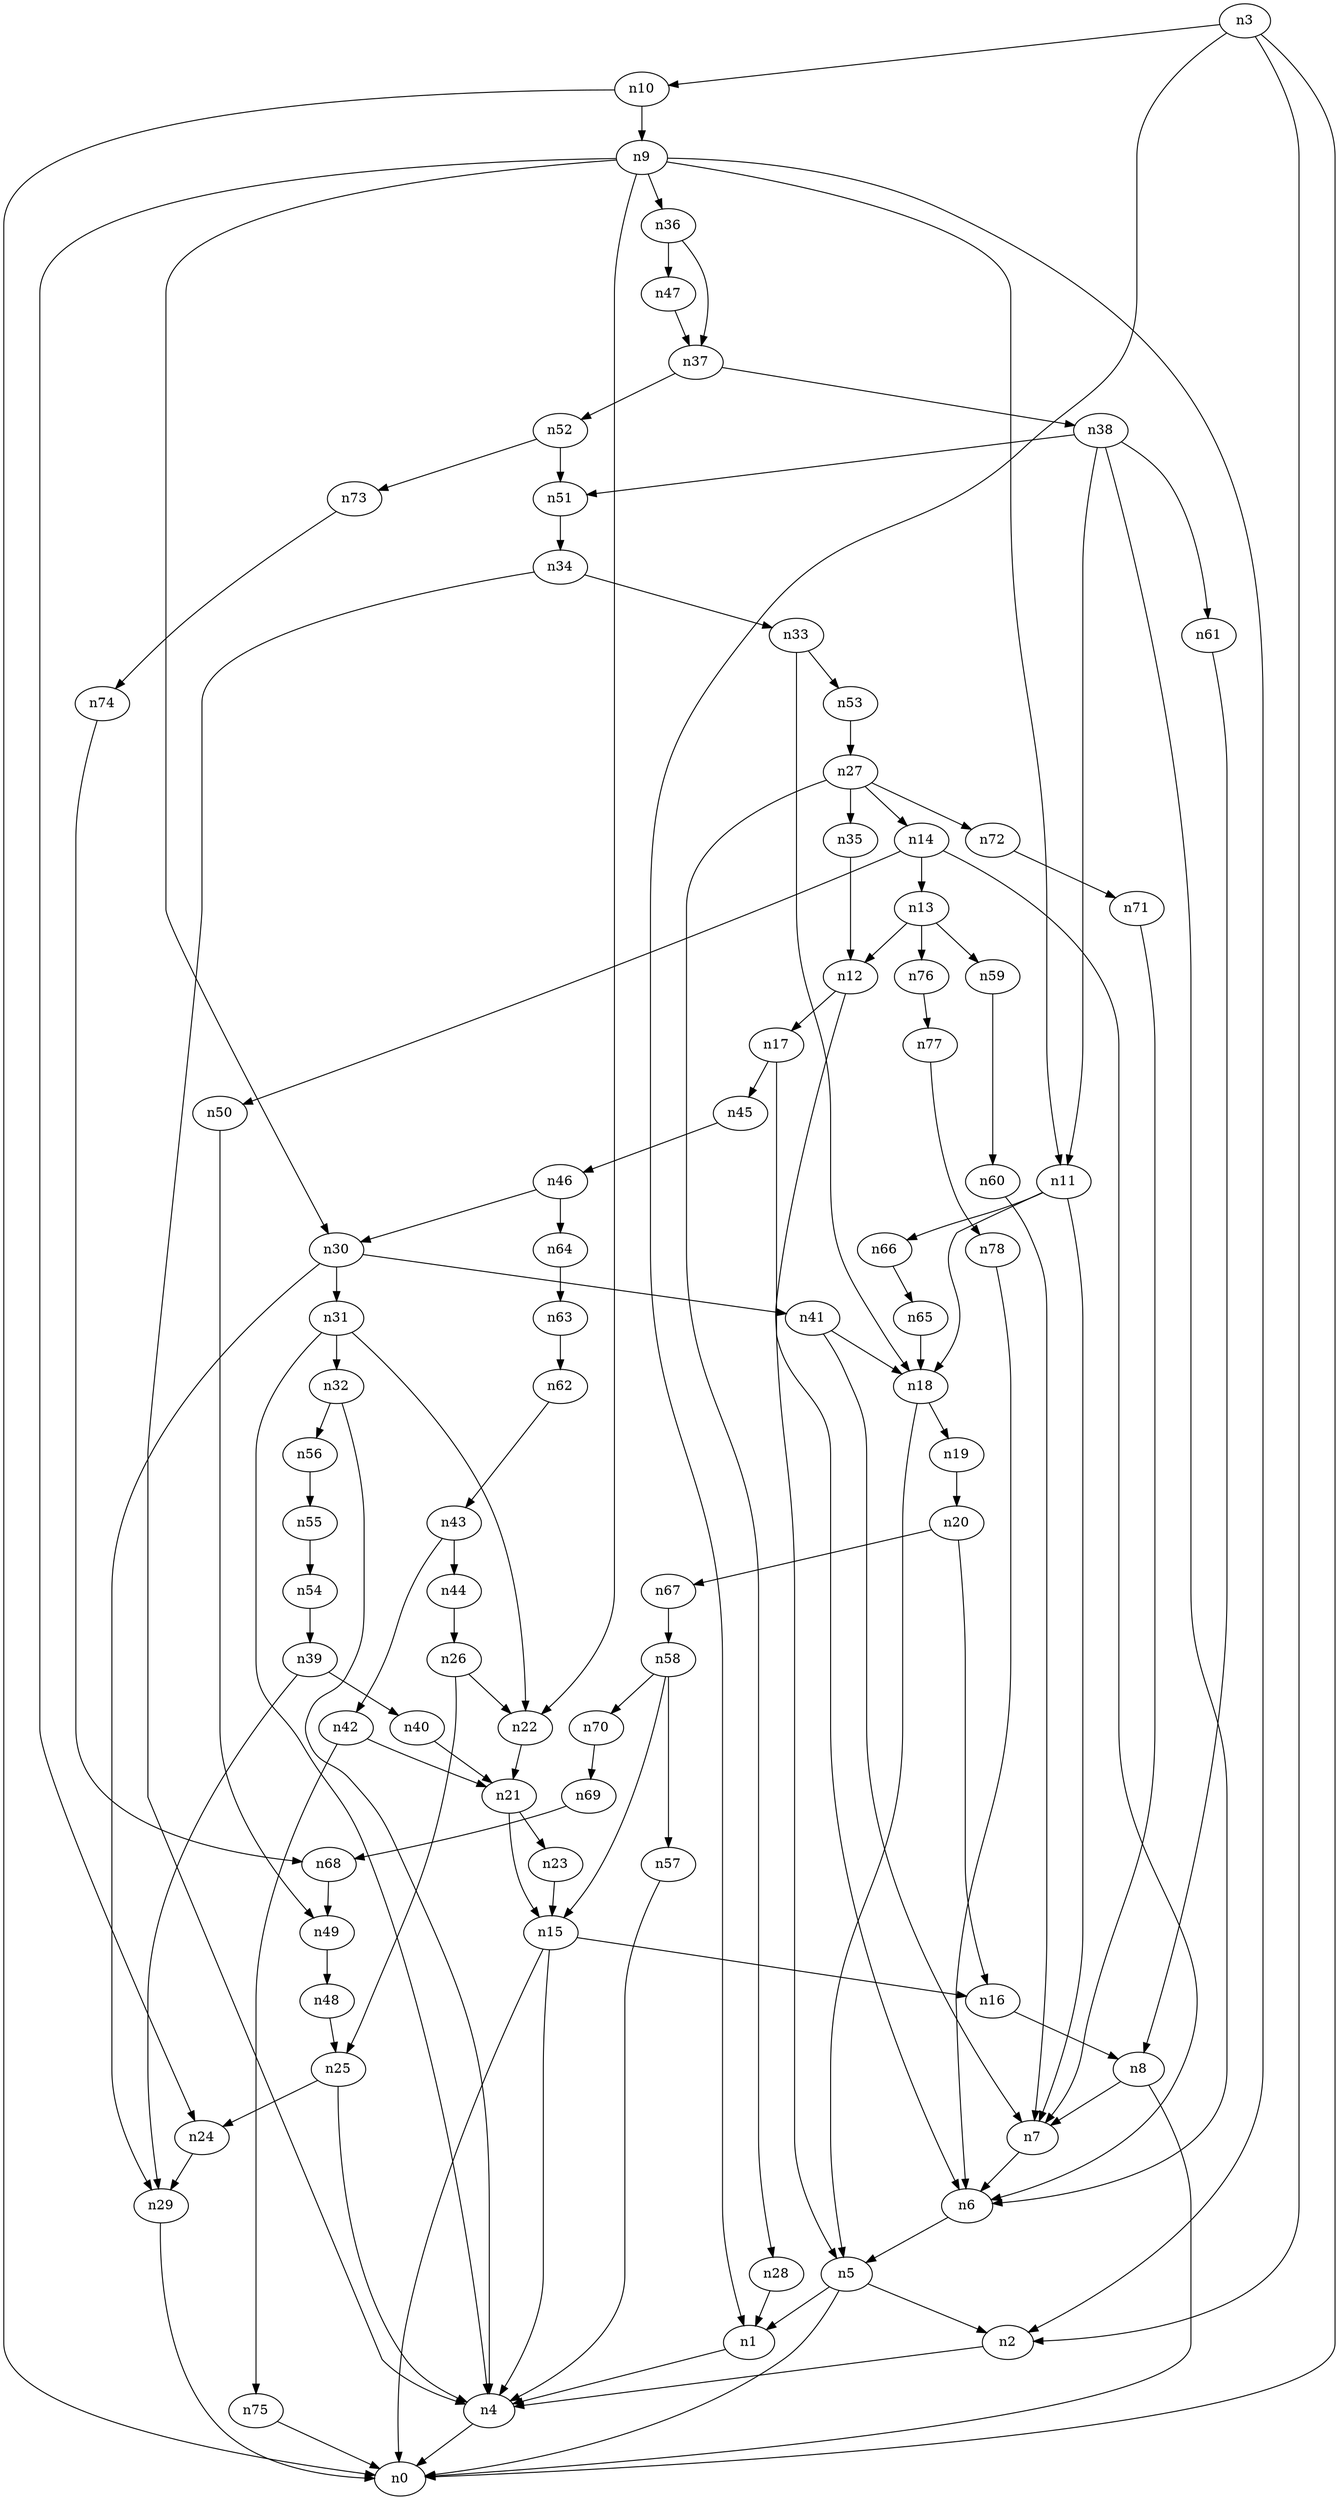 digraph G {
	n1 -> n4	 [_graphml_id=e4];
	n2 -> n4	 [_graphml_id=e7];
	n3 -> n0	 [_graphml_id=e0];
	n3 -> n1	 [_graphml_id=e3];
	n3 -> n2	 [_graphml_id=e6];
	n3 -> n10	 [_graphml_id=e18];
	n4 -> n0	 [_graphml_id=e1];
	n5 -> n0	 [_graphml_id=e2];
	n5 -> n1	 [_graphml_id=e5];
	n5 -> n2	 [_graphml_id=e8];
	n6 -> n5	 [_graphml_id=e9];
	n7 -> n6	 [_graphml_id=e10];
	n8 -> n0	 [_graphml_id=e12];
	n8 -> n7	 [_graphml_id=e11];
	n9 -> n2	 [_graphml_id=e13];
	n9 -> n11	 [_graphml_id=e16];
	n9 -> n22	 [_graphml_id=e35];
	n9 -> n24	 [_graphml_id=e39];
	n9 -> n30	 [_graphml_id=e49];
	n9 -> n36	 [_graphml_id=e59];
	n10 -> n0	 [_graphml_id=e15];
	n10 -> n9	 [_graphml_id=e14];
	n11 -> n7	 [_graphml_id=e17];
	n11 -> n18	 [_graphml_id=e38];
	n11 -> n66	 [_graphml_id=e107];
	n12 -> n5	 [_graphml_id=e19];
	n12 -> n17	 [_graphml_id=e26];
	n13 -> n12	 [_graphml_id=e20];
	n13 -> n59	 [_graphml_id=e95];
	n13 -> n76	 [_graphml_id=e124];
	n14 -> n6	 [_graphml_id=e22];
	n14 -> n13	 [_graphml_id=e21];
	n14 -> n50	 [_graphml_id=e81];
	n15 -> n0	 [_graphml_id=e23];
	n15 -> n4	 [_graphml_id=e28];
	n15 -> n16	 [_graphml_id=e24];
	n16 -> n8	 [_graphml_id=e25];
	n17 -> n6	 [_graphml_id=e27];
	n17 -> n45	 [_graphml_id=e73];
	n18 -> n5	 [_graphml_id=e29];
	n18 -> n19	 [_graphml_id=e30];
	n19 -> n20	 [_graphml_id=e31];
	n20 -> n16	 [_graphml_id=e32];
	n20 -> n67	 [_graphml_id=e108];
	n21 -> n15	 [_graphml_id=e33];
	n21 -> n23	 [_graphml_id=e37];
	n22 -> n21	 [_graphml_id=e34];
	n23 -> n15	 [_graphml_id=e36];
	n24 -> n29	 [_graphml_id=e47];
	n25 -> n4	 [_graphml_id=e48];
	n25 -> n24	 [_graphml_id=e40];
	n26 -> n22	 [_graphml_id=e42];
	n26 -> n25	 [_graphml_id=e41];
	n27 -> n14	 [_graphml_id=e43];
	n27 -> n28	 [_graphml_id=e44];
	n27 -> n35	 [_graphml_id=e57];
	n27 -> n72	 [_graphml_id=e117];
	n28 -> n1	 [_graphml_id=e45];
	n29 -> n0	 [_graphml_id=e46];
	n30 -> n29	 [_graphml_id=e87];
	n30 -> n31	 [_graphml_id=e50];
	n30 -> n41	 [_graphml_id=e66];
	n31 -> n4	 [_graphml_id=e100];
	n31 -> n22	 [_graphml_id=e58];
	n31 -> n32	 [_graphml_id=e51];
	n32 -> n4	 [_graphml_id=e52];
	n32 -> n56	 [_graphml_id=e91];
	n33 -> n18	 [_graphml_id=e53];
	n33 -> n53	 [_graphml_id=e85];
	n34 -> n4	 [_graphml_id=e55];
	n34 -> n33	 [_graphml_id=e54];
	n35 -> n12	 [_graphml_id=e56];
	n36 -> n37	 [_graphml_id=e60];
	n36 -> n47	 [_graphml_id=e77];
	n37 -> n38	 [_graphml_id=e61];
	n37 -> n52	 [_graphml_id=e84];
	n38 -> n6	 [_graphml_id=e62];
	n38 -> n11	 [_graphml_id=e123];
	n38 -> n51	 [_graphml_id=e110];
	n38 -> n61	 [_graphml_id=e98];
	n39 -> n29	 [_graphml_id=e63];
	n39 -> n40	 [_graphml_id=e64];
	n40 -> n21	 [_graphml_id=e65];
	n41 -> n7	 [_graphml_id=e67];
	n41 -> n18	 [_graphml_id=e68];
	n42 -> n21	 [_graphml_id=e69];
	n42 -> n75	 [_graphml_id=e121];
	n43 -> n42	 [_graphml_id=e70];
	n43 -> n44	 [_graphml_id=e71];
	n44 -> n26	 [_graphml_id=e72];
	n45 -> n46	 [_graphml_id=e74];
	n46 -> n30	 [_graphml_id=e75];
	n46 -> n64	 [_graphml_id=e104];
	n47 -> n37	 [_graphml_id=e76];
	n48 -> n25	 [_graphml_id=e78];
	n49 -> n48	 [_graphml_id=e79];
	n50 -> n49	 [_graphml_id=e80];
	n51 -> n34	 [_graphml_id=e82];
	n52 -> n51	 [_graphml_id=e83];
	n52 -> n73	 [_graphml_id=e118];
	n53 -> n27	 [_graphml_id=e86];
	n54 -> n39	 [_graphml_id=e88];
	n55 -> n54	 [_graphml_id=e89];
	n56 -> n55	 [_graphml_id=e90];
	n57 -> n4	 [_graphml_id=e92];
	n58 -> n15	 [_graphml_id=e94];
	n58 -> n57	 [_graphml_id=e93];
	n58 -> n70	 [_graphml_id=e114];
	n59 -> n60	 [_graphml_id=e96];
	n60 -> n7	 [_graphml_id=e97];
	n61 -> n8	 [_graphml_id=e99];
	n62 -> n43	 [_graphml_id=e101];
	n63 -> n62	 [_graphml_id=e102];
	n64 -> n63	 [_graphml_id=e103];
	n65 -> n18	 [_graphml_id=e105];
	n66 -> n65	 [_graphml_id=e106];
	n67 -> n58	 [_graphml_id=e109];
	n68 -> n49	 [_graphml_id=e111];
	n69 -> n68	 [_graphml_id=e112];
	n70 -> n69	 [_graphml_id=e113];
	n71 -> n7	 [_graphml_id=e115];
	n72 -> n71	 [_graphml_id=e116];
	n73 -> n74	 [_graphml_id=e119];
	n74 -> n68	 [_graphml_id=e120];
	n75 -> n0	 [_graphml_id=e122];
	n76 -> n77	 [_graphml_id=e125];
	n77 -> n78	 [_graphml_id=e126];
	n78 -> n6	 [_graphml_id=e127];
}
